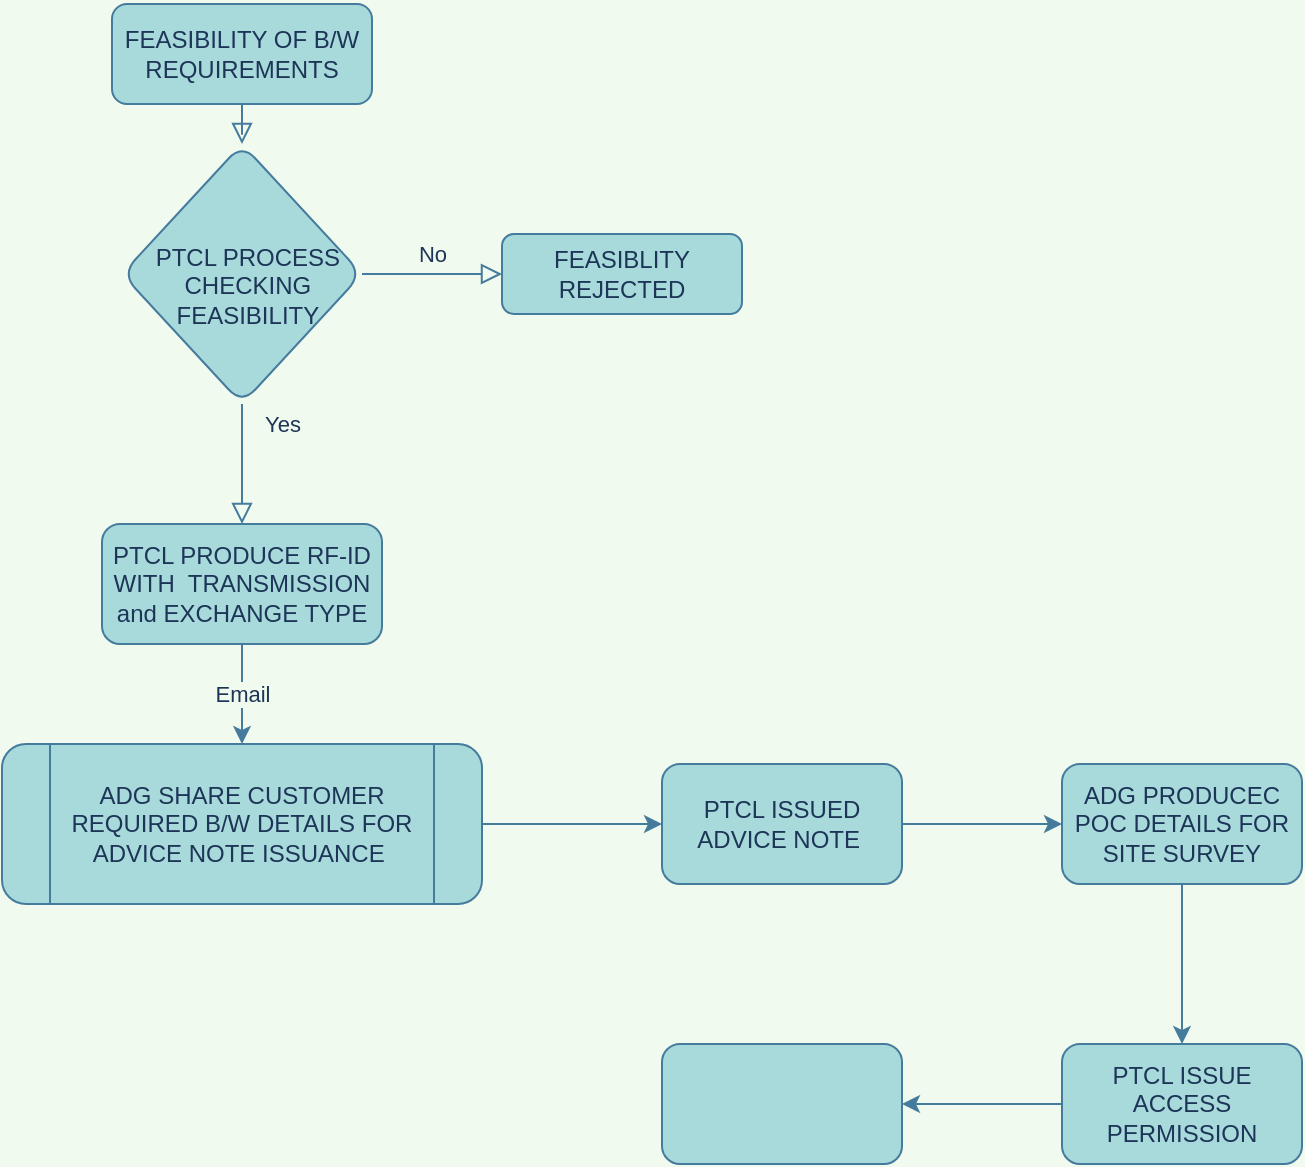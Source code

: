 <mxfile version="13.8.8" type="github">
  <diagram id="C5RBs43oDa-KdzZeNtuy" name="Page-1">
    <mxGraphModel dx="1038" dy="548" grid="1" gridSize="10" guides="1" tooltips="1" connect="1" arrows="1" fold="1" page="1" pageScale="1" pageWidth="827" pageHeight="1169" background="#F1FAEE" math="0" shadow="0">
      <root>
        <mxCell id="WIyWlLk6GJQsqaUBKTNV-0" />
        <mxCell id="WIyWlLk6GJQsqaUBKTNV-1" parent="WIyWlLk6GJQsqaUBKTNV-0" />
        <mxCell id="WIyWlLk6GJQsqaUBKTNV-2" value="" style="html=1;jettySize=auto;orthogonalLoop=1;fontSize=11;endArrow=block;endFill=0;endSize=8;strokeWidth=1;shadow=0;labelBackgroundColor=none;edgeStyle=orthogonalEdgeStyle;strokeColor=#457B9D;fontColor=#1D3557;" parent="WIyWlLk6GJQsqaUBKTNV-1" source="WIyWlLk6GJQsqaUBKTNV-3" target="WIyWlLk6GJQsqaUBKTNV-6" edge="1">
          <mxGeometry relative="1" as="geometry" />
        </mxCell>
        <mxCell id="WIyWlLk6GJQsqaUBKTNV-3" value="&lt;p class=&quot;MsoNormal&quot; align=&quot;center&quot;&gt;FEASIBILITY OF B/W REQUIREMENTS&lt;/p&gt;" style="whiteSpace=wrap;html=1;fontSize=12;glass=0;strokeWidth=1;shadow=0;fillColor=#A8DADC;strokeColor=#457B9D;fontColor=#1D3557;rounded=1;" parent="WIyWlLk6GJQsqaUBKTNV-1" vertex="1">
          <mxGeometry x="145" y="20" width="130" height="50" as="geometry" />
        </mxCell>
        <mxCell id="WIyWlLk6GJQsqaUBKTNV-4" value="Yes" style="html=1;jettySize=auto;orthogonalLoop=1;fontSize=11;endArrow=block;endFill=0;endSize=8;strokeWidth=1;shadow=0;labelBackgroundColor=none;edgeStyle=orthogonalEdgeStyle;entryX=0.5;entryY=0;entryDx=0;entryDy=0;strokeColor=#457B9D;fontColor=#1D3557;" parent="WIyWlLk6GJQsqaUBKTNV-1" source="WIyWlLk6GJQsqaUBKTNV-6" target="qT8zpyYk5oE-bRU9w0GD-0" edge="1">
          <mxGeometry x="-0.667" y="20" relative="1" as="geometry">
            <mxPoint as="offset" />
            <mxPoint x="210" y="240" as="targetPoint" />
          </mxGeometry>
        </mxCell>
        <mxCell id="WIyWlLk6GJQsqaUBKTNV-5" value="No" style="edgeStyle=orthogonalEdgeStyle;html=1;jettySize=auto;orthogonalLoop=1;fontSize=11;endArrow=block;endFill=0;endSize=8;strokeWidth=1;shadow=0;labelBackgroundColor=none;strokeColor=#457B9D;fontColor=#1D3557;" parent="WIyWlLk6GJQsqaUBKTNV-1" source="WIyWlLk6GJQsqaUBKTNV-6" target="WIyWlLk6GJQsqaUBKTNV-7" edge="1">
          <mxGeometry y="10" relative="1" as="geometry">
            <mxPoint as="offset" />
          </mxGeometry>
        </mxCell>
        <mxCell id="WIyWlLk6GJQsqaUBKTNV-6" value="&lt;p class=&quot;MsoNormal&quot; style=&quot;margin-right: 18.1pt&quot;&gt;PTCL PROCESS CHECKING FEASIBILITY&lt;/p&gt;" style="rhombus;whiteSpace=wrap;html=1;shadow=0;fontFamily=Helvetica;fontSize=12;align=center;strokeWidth=1;spacing=6;spacingTop=27;verticalAlign=top;horizontal=1;textDirection=ltr;spacingRight=-30;fillColor=#A8DADC;strokeColor=#457B9D;fontColor=#1D3557;rounded=1;" parent="WIyWlLk6GJQsqaUBKTNV-1" vertex="1">
          <mxGeometry x="150" y="90" width="120" height="130" as="geometry" />
        </mxCell>
        <mxCell id="WIyWlLk6GJQsqaUBKTNV-7" value="FEASIBLITY REJECTED" style="whiteSpace=wrap;html=1;fontSize=12;glass=0;strokeWidth=1;shadow=0;fillColor=#A8DADC;strokeColor=#457B9D;fontColor=#1D3557;rounded=1;" parent="WIyWlLk6GJQsqaUBKTNV-1" vertex="1">
          <mxGeometry x="340" y="135" width="120" height="40" as="geometry" />
        </mxCell>
        <mxCell id="qT8zpyYk5oE-bRU9w0GD-0" value="PTCL PRODUCE RF-ID WITH&amp;nbsp; TRANSMISSION and EXCHANGE TYPE" style="whiteSpace=wrap;html=1;fillColor=#A8DADC;strokeColor=#457B9D;fontColor=#1D3557;rounded=1;" vertex="1" parent="WIyWlLk6GJQsqaUBKTNV-1">
          <mxGeometry x="140" y="280" width="140" height="60" as="geometry" />
        </mxCell>
        <mxCell id="qT8zpyYk5oE-bRU9w0GD-15" value="" style="endArrow=classic;html=1;entryX=0.5;entryY=0;entryDx=0;entryDy=0;strokeColor=#457B9D;fontColor=#1D3557;labelBackgroundColor=#F1FAEE;" edge="1" parent="WIyWlLk6GJQsqaUBKTNV-1">
          <mxGeometry relative="1" as="geometry">
            <mxPoint x="210" y="340" as="sourcePoint" />
            <mxPoint x="210" y="390" as="targetPoint" />
          </mxGeometry>
        </mxCell>
        <mxCell id="qT8zpyYk5oE-bRU9w0GD-16" value="Email" style="edgeLabel;resizable=0;html=1;align=center;verticalAlign=middle;fontColor=#1D3557;rounded=1;labelBackgroundColor=#F1FAEE;" connectable="0" vertex="1" parent="qT8zpyYk5oE-bRU9w0GD-15">
          <mxGeometry relative="1" as="geometry" />
        </mxCell>
        <mxCell id="qT8zpyYk5oE-bRU9w0GD-25" value="" style="edgeStyle=orthogonalEdgeStyle;curved=0;rounded=1;sketch=0;orthogonalLoop=1;jettySize=auto;html=1;strokeColor=#457B9D;fillColor=#A8DADC;fontColor=#1D3557;" edge="1" parent="WIyWlLk6GJQsqaUBKTNV-1" source="qT8zpyYk5oE-bRU9w0GD-18" target="qT8zpyYk5oE-bRU9w0GD-24">
          <mxGeometry relative="1" as="geometry" />
        </mxCell>
        <mxCell id="qT8zpyYk5oE-bRU9w0GD-18" value="&lt;span&gt;ADG SHARE CUSTOMER REQUIRED B/W DETAILS FOR ADVICE NOTE ISSUANCE&amp;nbsp;&lt;/span&gt;" style="shape=process;whiteSpace=wrap;html=1;backgroundOutline=1;fillColor=#A8DADC;strokeColor=#457B9D;fontColor=#1D3557;rounded=1;" vertex="1" parent="WIyWlLk6GJQsqaUBKTNV-1">
          <mxGeometry x="90" y="390" width="240" height="80" as="geometry" />
        </mxCell>
        <mxCell id="qT8zpyYk5oE-bRU9w0GD-27" value="" style="edgeStyle=orthogonalEdgeStyle;curved=0;rounded=1;sketch=0;orthogonalLoop=1;jettySize=auto;html=1;strokeColor=#457B9D;fillColor=#A8DADC;fontColor=#1D3557;" edge="1" parent="WIyWlLk6GJQsqaUBKTNV-1" source="qT8zpyYk5oE-bRU9w0GD-24" target="qT8zpyYk5oE-bRU9w0GD-26">
          <mxGeometry relative="1" as="geometry" />
        </mxCell>
        <mxCell id="qT8zpyYk5oE-bRU9w0GD-24" value="PTCL ISSUED ADVICE NOTE&amp;nbsp;" style="whiteSpace=wrap;html=1;rounded=1;fontColor=#1D3557;strokeColor=#457B9D;fillColor=#A8DADC;" vertex="1" parent="WIyWlLk6GJQsqaUBKTNV-1">
          <mxGeometry x="420" y="400" width="120" height="60" as="geometry" />
        </mxCell>
        <mxCell id="qT8zpyYk5oE-bRU9w0GD-29" value="" style="edgeStyle=orthogonalEdgeStyle;curved=0;rounded=1;sketch=0;orthogonalLoop=1;jettySize=auto;html=1;strokeColor=#457B9D;fillColor=#A8DADC;fontColor=#1D3557;" edge="1" parent="WIyWlLk6GJQsqaUBKTNV-1" source="qT8zpyYk5oE-bRU9w0GD-26" target="qT8zpyYk5oE-bRU9w0GD-28">
          <mxGeometry relative="1" as="geometry" />
        </mxCell>
        <mxCell id="qT8zpyYk5oE-bRU9w0GD-26" value="ADG PRODUCEC POC DETAILS FOR SITE SURVEY" style="whiteSpace=wrap;html=1;rounded=1;fontColor=#1D3557;strokeColor=#457B9D;fillColor=#A8DADC;" vertex="1" parent="WIyWlLk6GJQsqaUBKTNV-1">
          <mxGeometry x="620" y="400" width="120" height="60" as="geometry" />
        </mxCell>
        <mxCell id="qT8zpyYk5oE-bRU9w0GD-31" value="" style="edgeStyle=orthogonalEdgeStyle;curved=0;rounded=1;sketch=0;orthogonalLoop=1;jettySize=auto;html=1;strokeColor=#457B9D;fillColor=#A8DADC;fontColor=#1D3557;" edge="1" parent="WIyWlLk6GJQsqaUBKTNV-1" source="qT8zpyYk5oE-bRU9w0GD-28" target="qT8zpyYk5oE-bRU9w0GD-30">
          <mxGeometry relative="1" as="geometry" />
        </mxCell>
        <mxCell id="qT8zpyYk5oE-bRU9w0GD-28" value="PTCL ISSUE ACCESS PERMISSION" style="whiteSpace=wrap;html=1;rounded=1;fontColor=#1D3557;strokeColor=#457B9D;fillColor=#A8DADC;" vertex="1" parent="WIyWlLk6GJQsqaUBKTNV-1">
          <mxGeometry x="620" y="540" width="120" height="60" as="geometry" />
        </mxCell>
        <mxCell id="qT8zpyYk5oE-bRU9w0GD-30" value="" style="whiteSpace=wrap;html=1;rounded=1;fontColor=#1D3557;strokeColor=#457B9D;fillColor=#A8DADC;" vertex="1" parent="WIyWlLk6GJQsqaUBKTNV-1">
          <mxGeometry x="420" y="540" width="120" height="60" as="geometry" />
        </mxCell>
      </root>
    </mxGraphModel>
  </diagram>
</mxfile>
